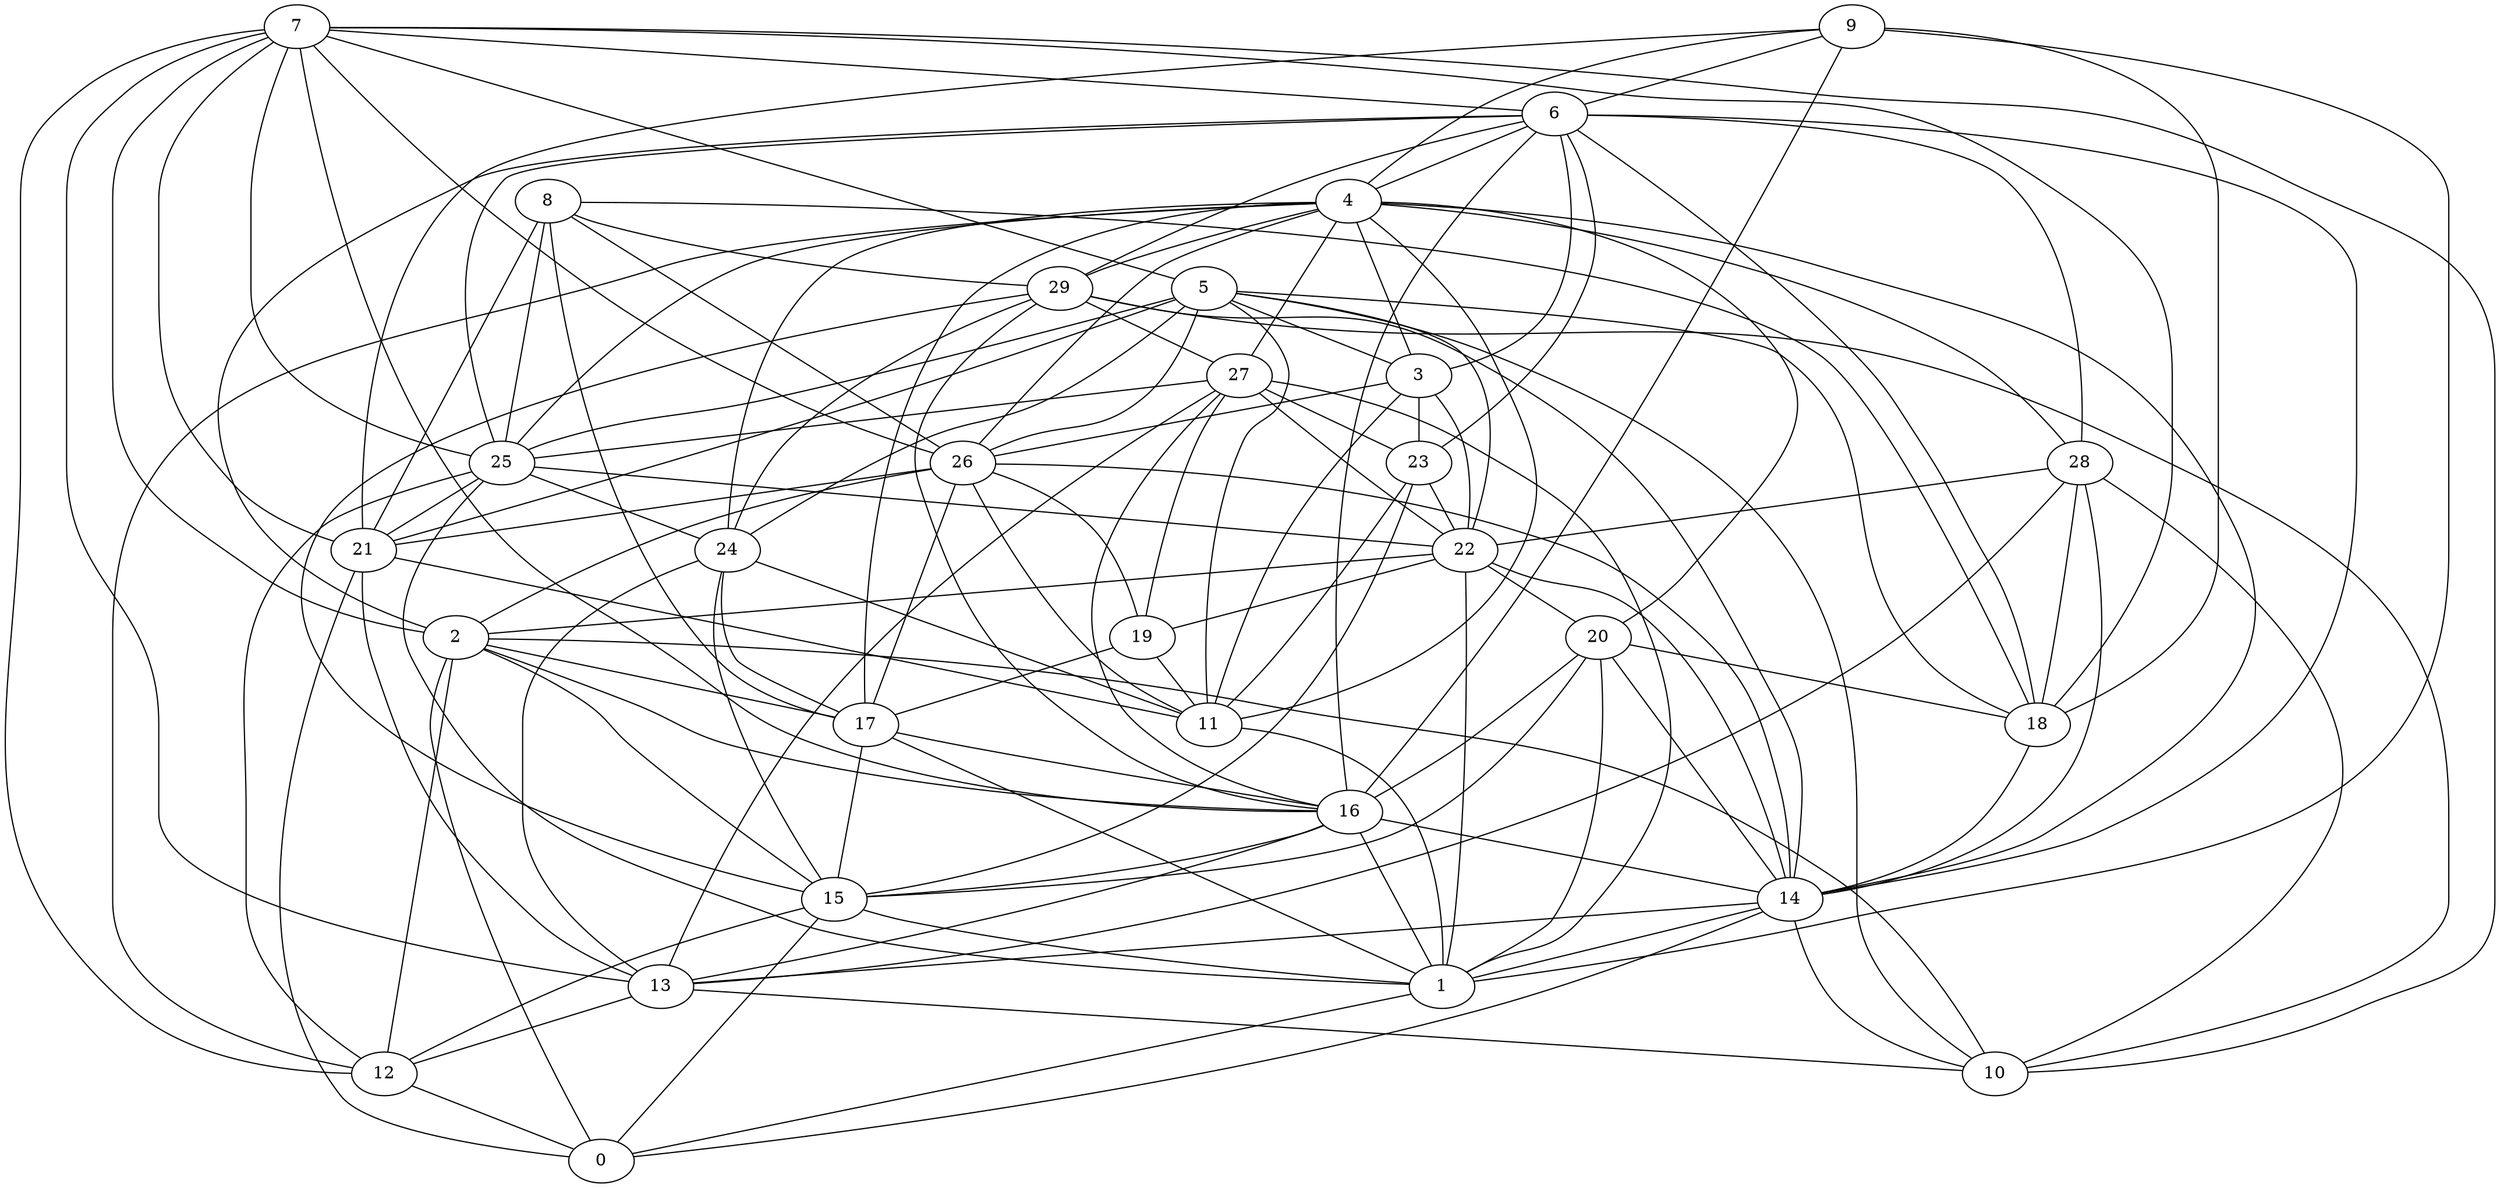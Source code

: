 digraph GG_graph {

subgraph G_graph {
edge [color = black]
"8" -> "26" [dir = none]
"8" -> "18" [dir = none]
"8" -> "25" [dir = none]
"27" -> "19" [dir = none]
"27" -> "1" [dir = none]
"27" -> "13" [dir = none]
"27" -> "25" [dir = none]
"27" -> "23" [dir = none]
"22" -> "1" [dir = none]
"22" -> "2" [dir = none]
"22" -> "20" [dir = none]
"22" -> "14" [dir = none]
"9" -> "4" [dir = none]
"9" -> "16" [dir = none]
"9" -> "21" [dir = none]
"9" -> "18" [dir = none]
"9" -> "1" [dir = none]
"1" -> "0" [dir = none]
"28" -> "22" [dir = none]
"28" -> "10" [dir = none]
"28" -> "13" [dir = none]
"28" -> "14" [dir = none]
"28" -> "18" [dir = none]
"7" -> "12" [dir = none]
"7" -> "25" [dir = none]
"7" -> "2" [dir = none]
"7" -> "26" [dir = none]
"7" -> "13" [dir = none]
"7" -> "5" [dir = none]
"7" -> "18" [dir = none]
"7" -> "16" [dir = none]
"7" -> "21" [dir = none]
"7" -> "10" [dir = none]
"7" -> "6" [dir = none]
"17" -> "1" [dir = none]
"16" -> "15" [dir = none]
"16" -> "1" [dir = none]
"16" -> "14" [dir = none]
"16" -> "13" [dir = none]
"14" -> "10" [dir = none]
"14" -> "0" [dir = none]
"26" -> "14" [dir = none]
"26" -> "2" [dir = none]
"26" -> "19" [dir = none]
"26" -> "11" [dir = none]
"11" -> "1" [dir = none]
"5" -> "25" [dir = none]
"5" -> "11" [dir = none]
"5" -> "21" [dir = none]
"5" -> "3" [dir = none]
"5" -> "18" [dir = none]
"5" -> "26" [dir = none]
"19" -> "11" [dir = none]
"3" -> "26" [dir = none]
"3" -> "23" [dir = none]
"3" -> "22" [dir = none]
"6" -> "14" [dir = none]
"6" -> "23" [dir = none]
"6" -> "3" [dir = none]
"6" -> "4" [dir = none]
"4" -> "29" [dir = none]
"4" -> "20" [dir = none]
"4" -> "25" [dir = none]
"4" -> "24" [dir = none]
"4" -> "26" [dir = none]
"4" -> "27" [dir = none]
"4" -> "28" [dir = none]
"20" -> "16" [dir = none]
"15" -> "1" [dir = none]
"15" -> "12" [dir = none]
"13" -> "10" [dir = none]
"29" -> "16" [dir = none]
"29" -> "15" [dir = none]
"21" -> "13" [dir = none]
"23" -> "11" [dir = none]
"23" -> "22" [dir = none]
"12" -> "0" [dir = none]
"2" -> "16" [dir = none]
"2" -> "10" [dir = none]
"2" -> "0" [dir = none]
"2" -> "12" [dir = none]
"2" -> "17" [dir = none]
"25" -> "12" [dir = none]
"24" -> "17" [dir = none]
"24" -> "15" [dir = none]
"24" -> "11" [dir = none]
"24" -> "13" [dir = none]
"26" -> "17" [dir = none]
"29" -> "24" [dir = none]
"25" -> "24" [dir = none]
"14" -> "1" [dir = none]
"6" -> "18" [dir = none]
"18" -> "14" [dir = none]
"6" -> "2" [dir = none]
"17" -> "16" [dir = none]
"4" -> "3" [dir = none]
"6" -> "25" [dir = none]
"5" -> "22" [dir = none]
"19" -> "17" [dir = none]
"20" -> "14" [dir = none]
"17" -> "15" [dir = none]
"25" -> "1" [dir = none]
"3" -> "11" [dir = none]
"20" -> "1" [dir = none]
"4" -> "14" [dir = none]
"5" -> "24" [dir = none]
"20" -> "18" [dir = none]
"27" -> "22" [dir = none]
"23" -> "15" [dir = none]
"4" -> "12" [dir = none]
"9" -> "6" [dir = none]
"13" -> "12" [dir = none]
"27" -> "16" [dir = none]
"20" -> "15" [dir = none]
"2" -> "15" [dir = none]
"8" -> "29" [dir = none]
"26" -> "21" [dir = none]
"6" -> "28" [dir = none]
"8" -> "21" [dir = none]
"6" -> "29" [dir = none]
"15" -> "0" [dir = none]
"4" -> "11" [dir = none]
"14" -> "13" [dir = none]
"4" -> "17" [dir = none]
"8" -> "17" [dir = none]
"25" -> "21" [dir = none]
"29" -> "10" [dir = none]
"29" -> "27" [dir = none]
"5" -> "10" [dir = none]
"29" -> "14" [dir = none]
"22" -> "19" [dir = none]
"25" -> "22" [dir = none]
"21" -> "11" [dir = none]
"6" -> "16" [dir = none]
"21" -> "0" [dir = none]
}

}
